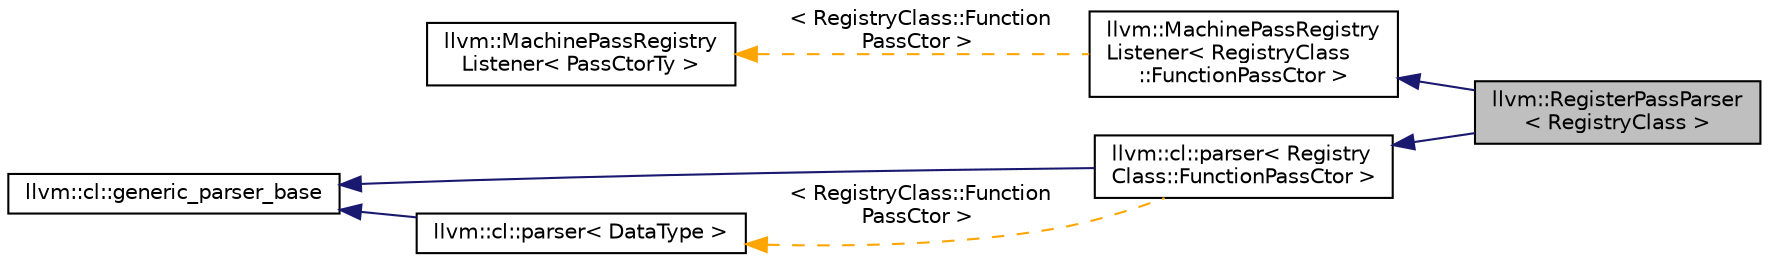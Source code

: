 digraph "llvm::RegisterPassParser&lt; RegistryClass &gt;"
{
 // LATEX_PDF_SIZE
  bgcolor="transparent";
  edge [fontname="Helvetica",fontsize="10",labelfontname="Helvetica",labelfontsize="10"];
  node [fontname="Helvetica",fontsize="10",shape="box"];
  rankdir="LR";
  Node1 [label="llvm::RegisterPassParser\l\< RegistryClass \>",height=0.2,width=0.4,color="black", fillcolor="grey75", style="filled", fontcolor="black",tooltip="RegisterPassParser class - Handle the addition of new machine passes."];
  Node2 -> Node1 [dir="back",color="midnightblue",fontsize="10",style="solid",fontname="Helvetica"];
  Node2 [label="llvm::MachinePassRegistry\lListener\< RegistryClass\l::FunctionPassCtor \>",height=0.2,width=0.4,color="black",URL="$classllvm_1_1MachinePassRegistryListener.html",tooltip=" "];
  Node3 -> Node2 [dir="back",color="orange",fontsize="10",style="dashed",label=" \< RegistryClass::Function\lPassCtor \>" ,fontname="Helvetica"];
  Node3 [label="llvm::MachinePassRegistry\lListener\< PassCtorTy \>",height=0.2,width=0.4,color="black",URL="$classllvm_1_1MachinePassRegistryListener.html",tooltip="MachinePassRegistryListener - Listener to adds and removals of nodes in registration list."];
  Node4 -> Node1 [dir="back",color="midnightblue",fontsize="10",style="solid",fontname="Helvetica"];
  Node4 [label="llvm::cl::parser\< Registry\lClass::FunctionPassCtor \>",height=0.2,width=0.4,color="black",URL="$classllvm_1_1cl_1_1parser.html",tooltip=" "];
  Node5 -> Node4 [dir="back",color="midnightblue",fontsize="10",style="solid",fontname="Helvetica"];
  Node5 [label="llvm::cl::generic_parser_base",height=0.2,width=0.4,color="black",URL="$classllvm_1_1cl_1_1generic__parser__base.html",tooltip=" "];
  Node6 -> Node4 [dir="back",color="orange",fontsize="10",style="dashed",label=" \< RegistryClass::Function\lPassCtor \>" ,fontname="Helvetica"];
  Node6 [label="llvm::cl::parser\< DataType \>",height=0.2,width=0.4,color="black",URL="$classllvm_1_1cl_1_1parser.html",tooltip=" "];
  Node5 -> Node6 [dir="back",color="midnightblue",fontsize="10",style="solid",fontname="Helvetica"];
}
